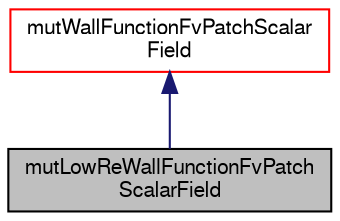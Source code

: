 digraph "mutLowReWallFunctionFvPatchScalarField"
{
  bgcolor="transparent";
  edge [fontname="FreeSans",fontsize="10",labelfontname="FreeSans",labelfontsize="10"];
  node [fontname="FreeSans",fontsize="10",shape=record];
  Node3 [label="mutLowReWallFunctionFvPatch\lScalarField",height=0.2,width=0.4,color="black", fillcolor="grey75", style="filled", fontcolor="black"];
  Node4 -> Node3 [dir="back",color="midnightblue",fontsize="10",style="solid",fontname="FreeSans"];
  Node4 [label="mutWallFunctionFvPatchScalar\lField",height=0.2,width=0.4,color="red",URL="$a30722.html",tooltip="This boundary condition provides a turbulent viscosity condition when using wall functions, based on turbulence kinetic energy. "];
}

